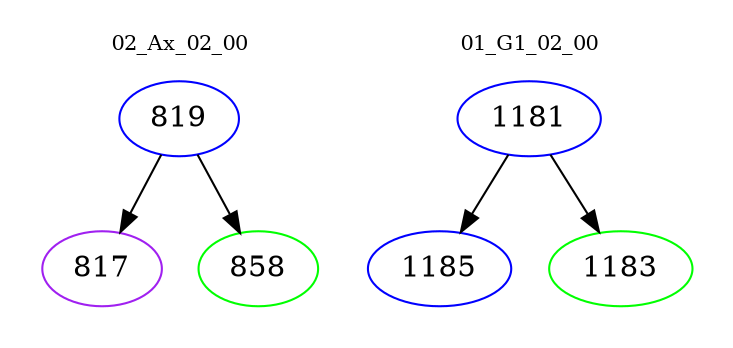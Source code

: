 digraph{
subgraph cluster_0 {
color = white
label = "02_Ax_02_00";
fontsize=10;
T0_819 [label="819", color="blue"]
T0_819 -> T0_817 [color="black"]
T0_817 [label="817", color="purple"]
T0_819 -> T0_858 [color="black"]
T0_858 [label="858", color="green"]
}
subgraph cluster_1 {
color = white
label = "01_G1_02_00";
fontsize=10;
T1_1181 [label="1181", color="blue"]
T1_1181 -> T1_1185 [color="black"]
T1_1185 [label="1185", color="blue"]
T1_1181 -> T1_1183 [color="black"]
T1_1183 [label="1183", color="green"]
}
}

